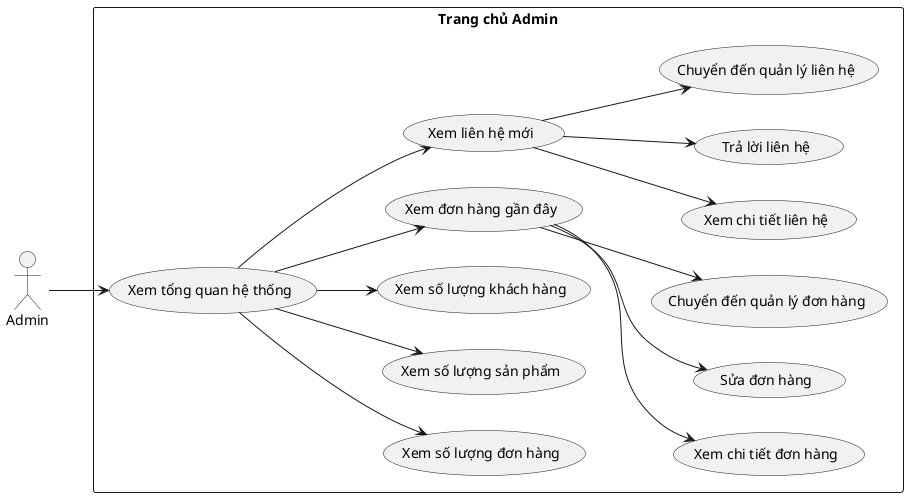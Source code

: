 @startuml
left to right direction

actor "Admin" as Admin

rectangle "Trang chủ Admin" {
    usecase "Xem tổng quan hệ thống" as UC_Overview
    usecase "Xem số lượng đơn hàng" as UC_ViewOrderCount
    usecase "Xem số lượng sản phẩm" as UC_ViewProductCount
    usecase "Xem số lượng khách hàng" as UC_ViewCustomerCount
    usecase "Xem đơn hàng gần đây" as UC_ViewRecentOrders
    usecase "Xem chi tiết đơn hàng" as UC_ViewOrderDetails
    usecase "Sửa đơn hàng" as UC_EditOrder
    usecase "Xem liên hệ mới" as UC_ViewRecentContacts
    usecase "Xem chi tiết liên hệ" as UC_ViewContactDetails
    usecase "Trả lời liên hệ" as UC_RespondContact
    usecase "Chuyển đến quản lý đơn hàng" as UC_GotoOrderManagement
    usecase "Chuyển đến quản lý liên hệ" as UC_GotoContactManagement
}

Admin --> UC_Overview
UC_Overview --> UC_ViewOrderCount
UC_Overview --> UC_ViewProductCount
UC_Overview --> UC_ViewCustomerCount
UC_Overview --> UC_ViewRecentOrders
UC_Overview --> UC_ViewRecentContacts

UC_ViewRecentOrders --> UC_ViewOrderDetails
UC_ViewRecentOrders --> UC_EditOrder
UC_ViewRecentOrders --> UC_GotoOrderManagement

UC_ViewRecentContacts --> UC_ViewContactDetails
UC_ViewRecentContacts --> UC_RespondContact
UC_ViewRecentContacts --> UC_GotoContactManagement

@enduml